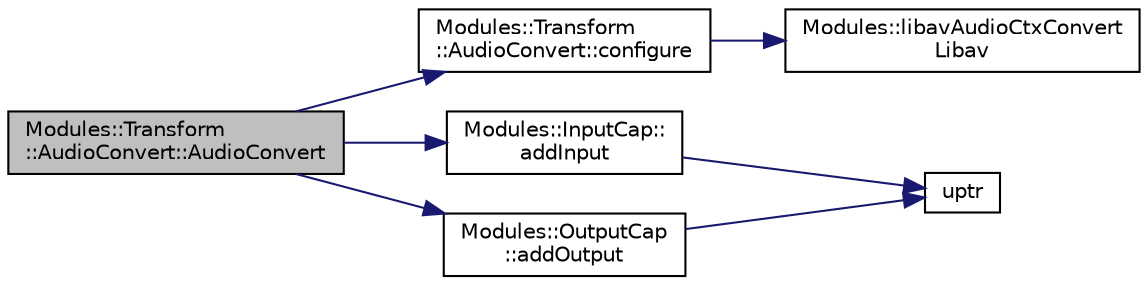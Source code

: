 digraph "Modules::Transform::AudioConvert::AudioConvert"
{
 // INTERACTIVE_SVG=YES
  edge [fontname="Helvetica",fontsize="10",labelfontname="Helvetica",labelfontsize="10"];
  node [fontname="Helvetica",fontsize="10",shape=record];
  rankdir="LR";
  Node1 [label="Modules::Transform\l::AudioConvert::AudioConvert",height=0.2,width=0.4,color="black", fillcolor="grey75", style="filled", fontcolor="black"];
  Node1 -> Node2 [color="midnightblue",fontsize="10",style="solid",fontname="Helvetica"];
  Node2 [label="Modules::Transform\l::AudioConvert::configure",height=0.2,width=0.4,color="black", fillcolor="white", style="filled",URL="$class_modules_1_1_transform_1_1_audio_convert.html#ac83946607aed0ff92442acb0a69653b5"];
  Node2 -> Node3 [color="midnightblue",fontsize="10",style="solid",fontname="Helvetica"];
  Node3 [label="Modules::libavAudioCtxConvert\lLibav",height=0.2,width=0.4,color="black", fillcolor="white", style="filled",URL="$namespace_modules.html#aaf7532301bc5ce344ec4075dd449bd9d"];
  Node1 -> Node4 [color="midnightblue",fontsize="10",style="solid",fontname="Helvetica"];
  Node4 [label="Modules::InputCap::\laddInput",height=0.2,width=0.4,color="black", fillcolor="white", style="filled",URL="$class_modules_1_1_input_cap.html#ac3ee3c463cf2a22e3fbcff460b9f42d9"];
  Node4 -> Node5 [color="midnightblue",fontsize="10",style="solid",fontname="Helvetica"];
  Node5 [label="uptr",height=0.2,width=0.4,color="black", fillcolor="white", style="filled",URL="$tools_8hpp.html#a61a0866ea29f447bc7a060aa5e6f1622"];
  Node1 -> Node6 [color="midnightblue",fontsize="10",style="solid",fontname="Helvetica"];
  Node6 [label="Modules::OutputCap\l::addOutput",height=0.2,width=0.4,color="black", fillcolor="white", style="filled",URL="$class_modules_1_1_output_cap.html#a0886d7898e6531f952032ea6202d4805"];
  Node6 -> Node5 [color="midnightblue",fontsize="10",style="solid",fontname="Helvetica"];
}
